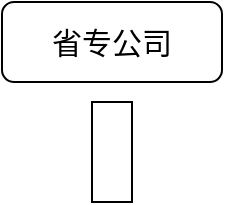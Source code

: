 <mxfile version="21.6.8" type="github">
  <diagram name="第 1 页" id="NjZ1Nnrco1dMX0lIa8fq">
    <mxGraphModel dx="1426" dy="747" grid="1" gridSize="10" guides="1" tooltips="1" connect="1" arrows="1" fold="1" page="1" pageScale="1" pageWidth="827" pageHeight="1169" math="0" shadow="0">
      <root>
        <mxCell id="0" />
        <mxCell id="1" parent="0" />
        <mxCell id="DkVgxtGOpOE0h1ba1FcP-5" value="&lt;font style=&quot;font-size: 15px;&quot;&gt;省专公司&lt;/font&gt;" style="rounded=1;whiteSpace=wrap;html=1;" vertex="1" parent="1">
          <mxGeometry x="45" y="230" width="110" height="40" as="geometry" />
        </mxCell>
        <mxCell id="DkVgxtGOpOE0h1ba1FcP-6" value="" style="rounded=0;whiteSpace=wrap;html=1;" vertex="1" parent="1">
          <mxGeometry x="90" y="280" width="20" height="50" as="geometry" />
        </mxCell>
      </root>
    </mxGraphModel>
  </diagram>
</mxfile>
